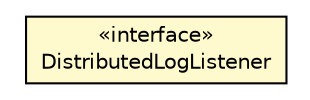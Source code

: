 #!/usr/local/bin/dot
#
# Class diagram 
# Generated by UMLGraph version R5_6-24-gf6e263 (http://www.umlgraph.org/)
#

digraph G {
	edge [fontname="Helvetica",fontsize=10,labelfontname="Helvetica",labelfontsize=10];
	node [fontname="Helvetica",fontsize=10,shape=plaintext];
	nodesep=0.25;
	ranksep=0.5;
	// org.universAAL.middleware.managers.distributedmw.api.DistributedLogListener
	c183858 [label=<<table title="org.universAAL.middleware.managers.distributedmw.api.DistributedLogListener" border="0" cellborder="1" cellspacing="0" cellpadding="2" port="p" bgcolor="lemonChiffon" href="./DistributedLogListener.html">
		<tr><td><table border="0" cellspacing="0" cellpadding="1">
<tr><td align="center" balign="center"> &#171;interface&#187; </td></tr>
<tr><td align="center" balign="center"> DistributedLogListener </td></tr>
		</table></td></tr>
		</table>>, URL="./DistributedLogListener.html", fontname="Helvetica", fontcolor="black", fontsize=10.0];
}

